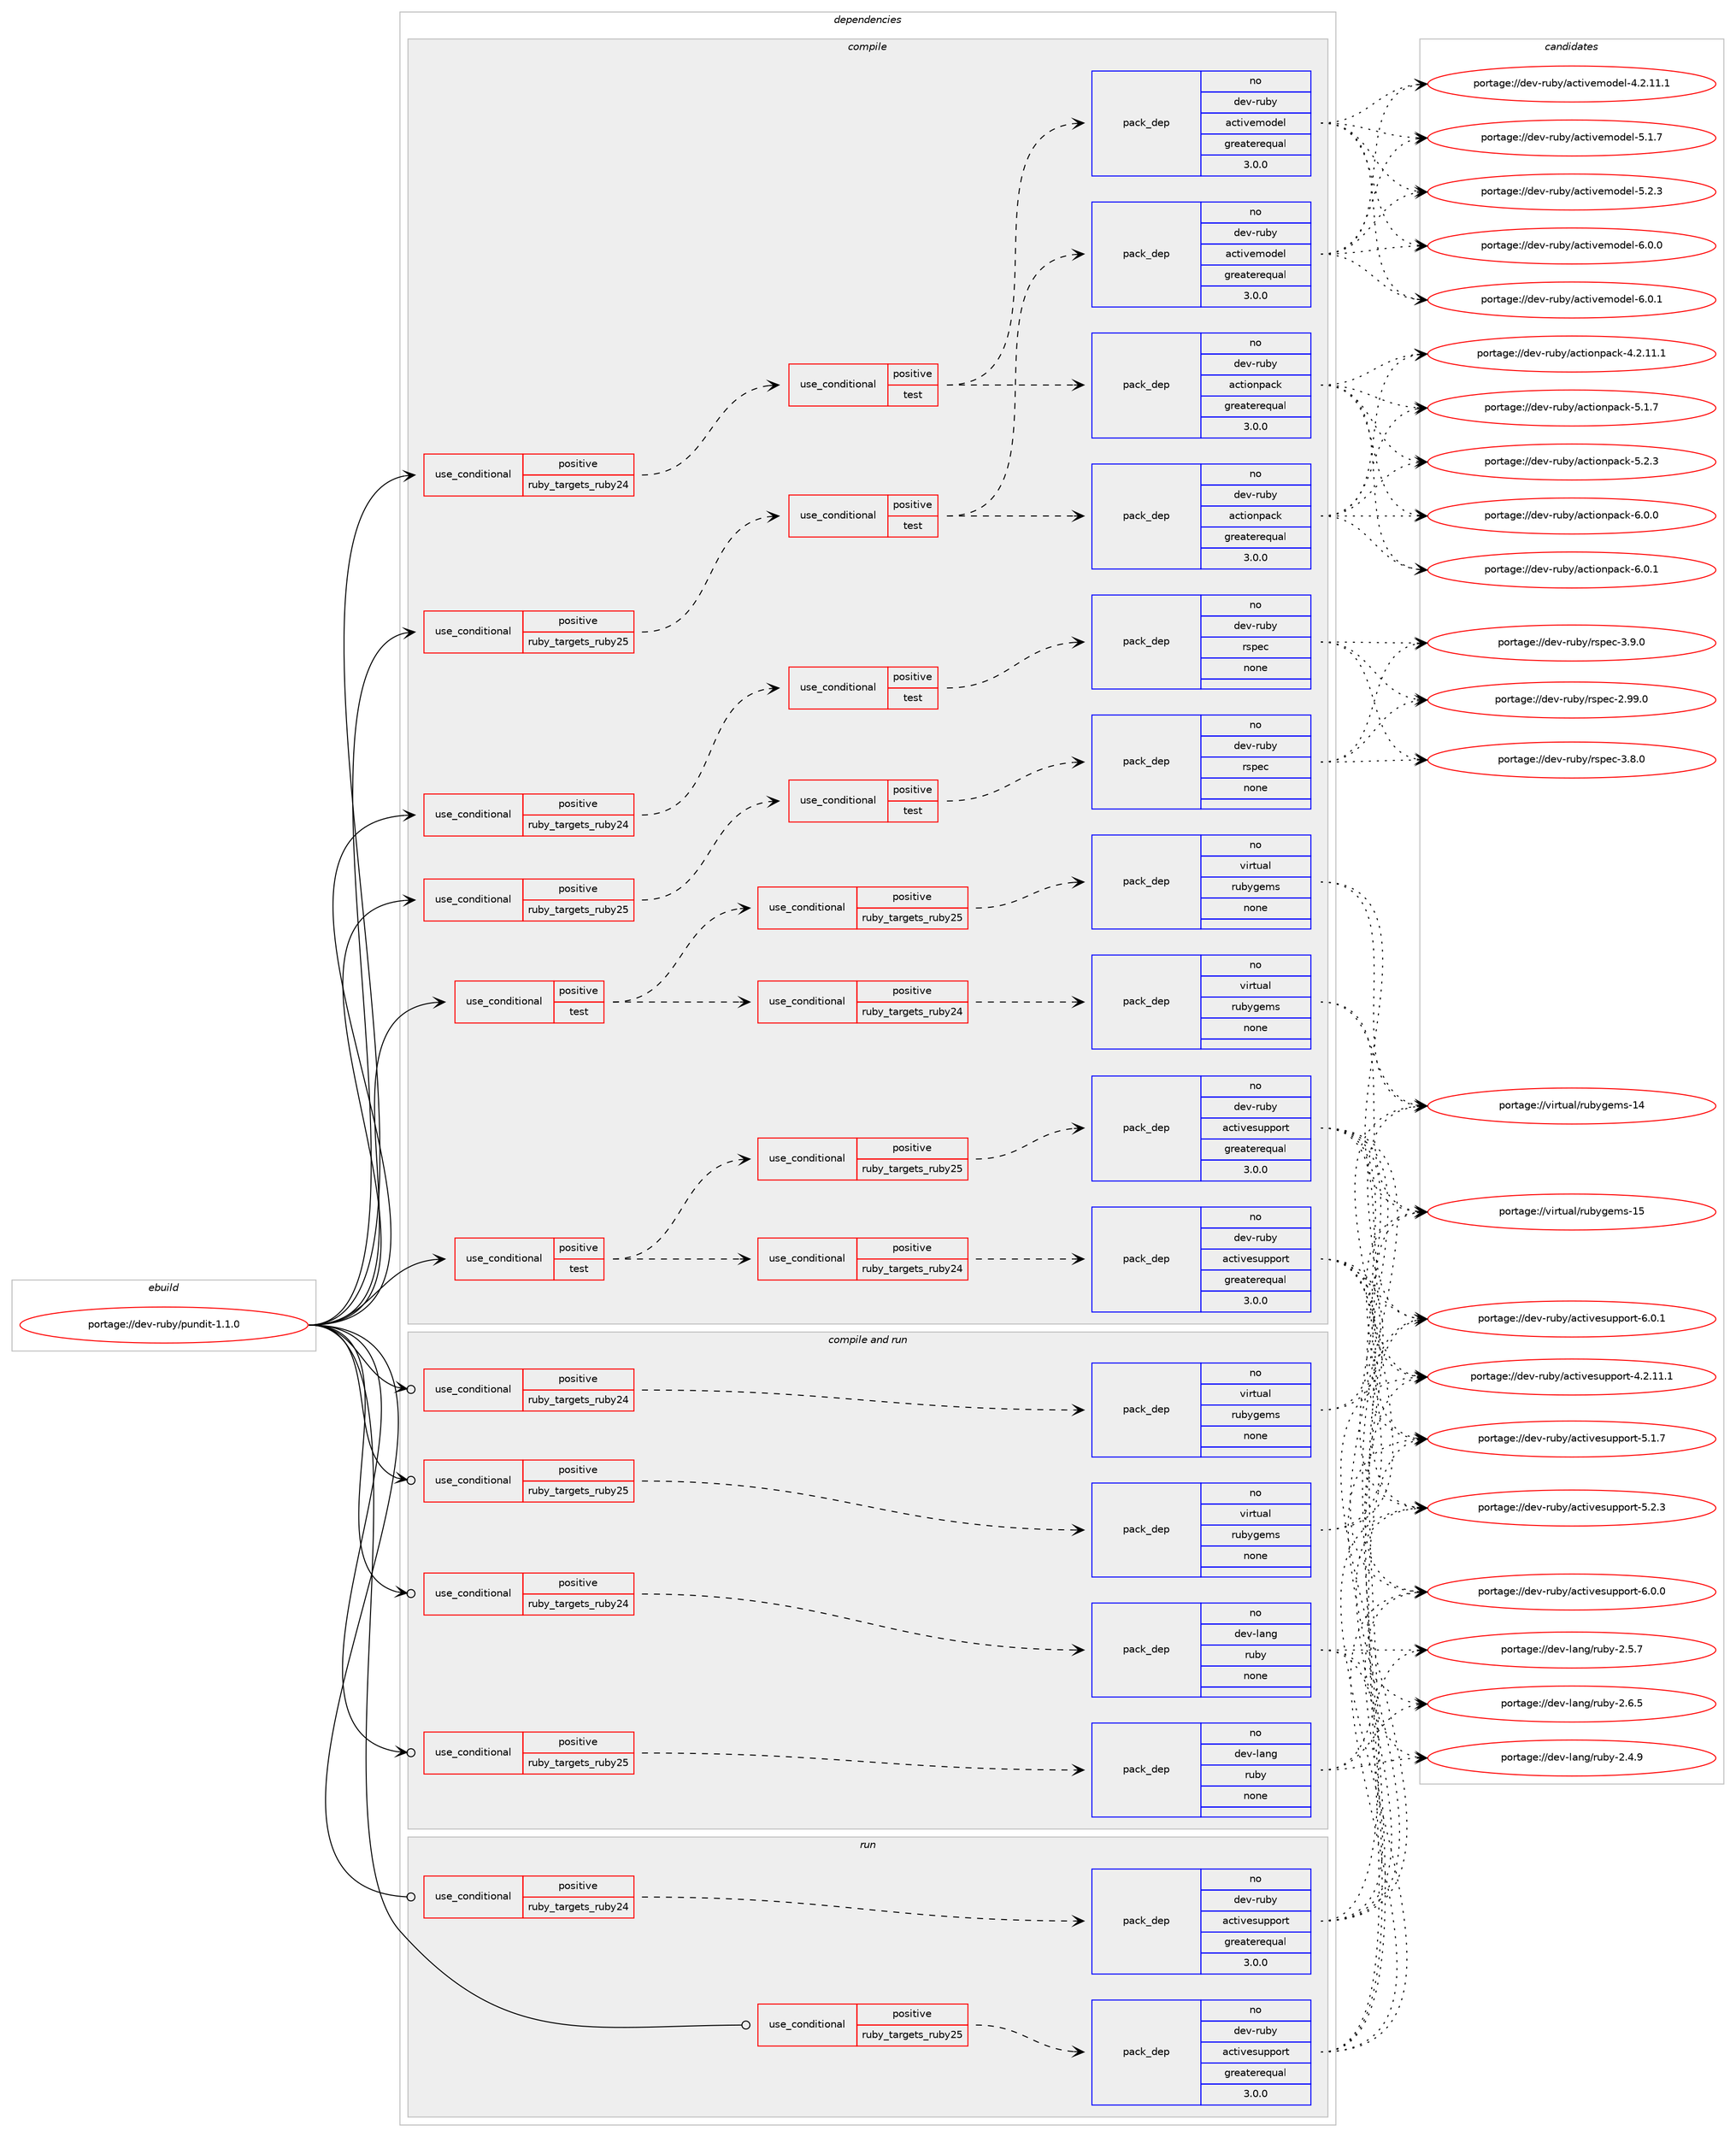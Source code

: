 digraph prolog {

# *************
# Graph options
# *************

newrank=true;
concentrate=true;
compound=true;
graph [rankdir=LR,fontname=Helvetica,fontsize=10,ranksep=1.5];#, ranksep=2.5, nodesep=0.2];
edge  [arrowhead=vee];
node  [fontname=Helvetica,fontsize=10];

# **********
# The ebuild
# **********

subgraph cluster_leftcol {
color=gray;
rank=same;
label=<<i>ebuild</i>>;
id [label="portage://dev-ruby/pundit-1.1.0", color=red, width=4, href="../dev-ruby/pundit-1.1.0.svg"];
}

# ****************
# The dependencies
# ****************

subgraph cluster_midcol {
color=gray;
label=<<i>dependencies</i>>;
subgraph cluster_compile {
fillcolor="#eeeeee";
style=filled;
label=<<i>compile</i>>;
subgraph cond59567 {
dependency235287 [label=<<TABLE BORDER="0" CELLBORDER="1" CELLSPACING="0" CELLPADDING="4"><TR><TD ROWSPAN="3" CELLPADDING="10">use_conditional</TD></TR><TR><TD>positive</TD></TR><TR><TD>ruby_targets_ruby24</TD></TR></TABLE>>, shape=none, color=red];
subgraph cond59568 {
dependency235288 [label=<<TABLE BORDER="0" CELLBORDER="1" CELLSPACING="0" CELLPADDING="4"><TR><TD ROWSPAN="3" CELLPADDING="10">use_conditional</TD></TR><TR><TD>positive</TD></TR><TR><TD>test</TD></TR></TABLE>>, shape=none, color=red];
subgraph pack172165 {
dependency235289 [label=<<TABLE BORDER="0" CELLBORDER="1" CELLSPACING="0" CELLPADDING="4" WIDTH="220"><TR><TD ROWSPAN="6" CELLPADDING="30">pack_dep</TD></TR><TR><TD WIDTH="110">no</TD></TR><TR><TD>dev-ruby</TD></TR><TR><TD>actionpack</TD></TR><TR><TD>greaterequal</TD></TR><TR><TD>3.0.0</TD></TR></TABLE>>, shape=none, color=blue];
}
dependency235288:e -> dependency235289:w [weight=20,style="dashed",arrowhead="vee"];
subgraph pack172166 {
dependency235290 [label=<<TABLE BORDER="0" CELLBORDER="1" CELLSPACING="0" CELLPADDING="4" WIDTH="220"><TR><TD ROWSPAN="6" CELLPADDING="30">pack_dep</TD></TR><TR><TD WIDTH="110">no</TD></TR><TR><TD>dev-ruby</TD></TR><TR><TD>activemodel</TD></TR><TR><TD>greaterequal</TD></TR><TR><TD>3.0.0</TD></TR></TABLE>>, shape=none, color=blue];
}
dependency235288:e -> dependency235290:w [weight=20,style="dashed",arrowhead="vee"];
}
dependency235287:e -> dependency235288:w [weight=20,style="dashed",arrowhead="vee"];
}
id:e -> dependency235287:w [weight=20,style="solid",arrowhead="vee"];
subgraph cond59569 {
dependency235291 [label=<<TABLE BORDER="0" CELLBORDER="1" CELLSPACING="0" CELLPADDING="4"><TR><TD ROWSPAN="3" CELLPADDING="10">use_conditional</TD></TR><TR><TD>positive</TD></TR><TR><TD>ruby_targets_ruby24</TD></TR></TABLE>>, shape=none, color=red];
subgraph cond59570 {
dependency235292 [label=<<TABLE BORDER="0" CELLBORDER="1" CELLSPACING="0" CELLPADDING="4"><TR><TD ROWSPAN="3" CELLPADDING="10">use_conditional</TD></TR><TR><TD>positive</TD></TR><TR><TD>test</TD></TR></TABLE>>, shape=none, color=red];
subgraph pack172167 {
dependency235293 [label=<<TABLE BORDER="0" CELLBORDER="1" CELLSPACING="0" CELLPADDING="4" WIDTH="220"><TR><TD ROWSPAN="6" CELLPADDING="30">pack_dep</TD></TR><TR><TD WIDTH="110">no</TD></TR><TR><TD>dev-ruby</TD></TR><TR><TD>rspec</TD></TR><TR><TD>none</TD></TR><TR><TD></TD></TR></TABLE>>, shape=none, color=blue];
}
dependency235292:e -> dependency235293:w [weight=20,style="dashed",arrowhead="vee"];
}
dependency235291:e -> dependency235292:w [weight=20,style="dashed",arrowhead="vee"];
}
id:e -> dependency235291:w [weight=20,style="solid",arrowhead="vee"];
subgraph cond59571 {
dependency235294 [label=<<TABLE BORDER="0" CELLBORDER="1" CELLSPACING="0" CELLPADDING="4"><TR><TD ROWSPAN="3" CELLPADDING="10">use_conditional</TD></TR><TR><TD>positive</TD></TR><TR><TD>ruby_targets_ruby25</TD></TR></TABLE>>, shape=none, color=red];
subgraph cond59572 {
dependency235295 [label=<<TABLE BORDER="0" CELLBORDER="1" CELLSPACING="0" CELLPADDING="4"><TR><TD ROWSPAN="3" CELLPADDING="10">use_conditional</TD></TR><TR><TD>positive</TD></TR><TR><TD>test</TD></TR></TABLE>>, shape=none, color=red];
subgraph pack172168 {
dependency235296 [label=<<TABLE BORDER="0" CELLBORDER="1" CELLSPACING="0" CELLPADDING="4" WIDTH="220"><TR><TD ROWSPAN="6" CELLPADDING="30">pack_dep</TD></TR><TR><TD WIDTH="110">no</TD></TR><TR><TD>dev-ruby</TD></TR><TR><TD>actionpack</TD></TR><TR><TD>greaterequal</TD></TR><TR><TD>3.0.0</TD></TR></TABLE>>, shape=none, color=blue];
}
dependency235295:e -> dependency235296:w [weight=20,style="dashed",arrowhead="vee"];
subgraph pack172169 {
dependency235297 [label=<<TABLE BORDER="0" CELLBORDER="1" CELLSPACING="0" CELLPADDING="4" WIDTH="220"><TR><TD ROWSPAN="6" CELLPADDING="30">pack_dep</TD></TR><TR><TD WIDTH="110">no</TD></TR><TR><TD>dev-ruby</TD></TR><TR><TD>activemodel</TD></TR><TR><TD>greaterequal</TD></TR><TR><TD>3.0.0</TD></TR></TABLE>>, shape=none, color=blue];
}
dependency235295:e -> dependency235297:w [weight=20,style="dashed",arrowhead="vee"];
}
dependency235294:e -> dependency235295:w [weight=20,style="dashed",arrowhead="vee"];
}
id:e -> dependency235294:w [weight=20,style="solid",arrowhead="vee"];
subgraph cond59573 {
dependency235298 [label=<<TABLE BORDER="0" CELLBORDER="1" CELLSPACING="0" CELLPADDING="4"><TR><TD ROWSPAN="3" CELLPADDING="10">use_conditional</TD></TR><TR><TD>positive</TD></TR><TR><TD>ruby_targets_ruby25</TD></TR></TABLE>>, shape=none, color=red];
subgraph cond59574 {
dependency235299 [label=<<TABLE BORDER="0" CELLBORDER="1" CELLSPACING="0" CELLPADDING="4"><TR><TD ROWSPAN="3" CELLPADDING="10">use_conditional</TD></TR><TR><TD>positive</TD></TR><TR><TD>test</TD></TR></TABLE>>, shape=none, color=red];
subgraph pack172170 {
dependency235300 [label=<<TABLE BORDER="0" CELLBORDER="1" CELLSPACING="0" CELLPADDING="4" WIDTH="220"><TR><TD ROWSPAN="6" CELLPADDING="30">pack_dep</TD></TR><TR><TD WIDTH="110">no</TD></TR><TR><TD>dev-ruby</TD></TR><TR><TD>rspec</TD></TR><TR><TD>none</TD></TR><TR><TD></TD></TR></TABLE>>, shape=none, color=blue];
}
dependency235299:e -> dependency235300:w [weight=20,style="dashed",arrowhead="vee"];
}
dependency235298:e -> dependency235299:w [weight=20,style="dashed",arrowhead="vee"];
}
id:e -> dependency235298:w [weight=20,style="solid",arrowhead="vee"];
subgraph cond59575 {
dependency235301 [label=<<TABLE BORDER="0" CELLBORDER="1" CELLSPACING="0" CELLPADDING="4"><TR><TD ROWSPAN="3" CELLPADDING="10">use_conditional</TD></TR><TR><TD>positive</TD></TR><TR><TD>test</TD></TR></TABLE>>, shape=none, color=red];
subgraph cond59576 {
dependency235302 [label=<<TABLE BORDER="0" CELLBORDER="1" CELLSPACING="0" CELLPADDING="4"><TR><TD ROWSPAN="3" CELLPADDING="10">use_conditional</TD></TR><TR><TD>positive</TD></TR><TR><TD>ruby_targets_ruby24</TD></TR></TABLE>>, shape=none, color=red];
subgraph pack172171 {
dependency235303 [label=<<TABLE BORDER="0" CELLBORDER="1" CELLSPACING="0" CELLPADDING="4" WIDTH="220"><TR><TD ROWSPAN="6" CELLPADDING="30">pack_dep</TD></TR><TR><TD WIDTH="110">no</TD></TR><TR><TD>dev-ruby</TD></TR><TR><TD>activesupport</TD></TR><TR><TD>greaterequal</TD></TR><TR><TD>3.0.0</TD></TR></TABLE>>, shape=none, color=blue];
}
dependency235302:e -> dependency235303:w [weight=20,style="dashed",arrowhead="vee"];
}
dependency235301:e -> dependency235302:w [weight=20,style="dashed",arrowhead="vee"];
subgraph cond59577 {
dependency235304 [label=<<TABLE BORDER="0" CELLBORDER="1" CELLSPACING="0" CELLPADDING="4"><TR><TD ROWSPAN="3" CELLPADDING="10">use_conditional</TD></TR><TR><TD>positive</TD></TR><TR><TD>ruby_targets_ruby25</TD></TR></TABLE>>, shape=none, color=red];
subgraph pack172172 {
dependency235305 [label=<<TABLE BORDER="0" CELLBORDER="1" CELLSPACING="0" CELLPADDING="4" WIDTH="220"><TR><TD ROWSPAN="6" CELLPADDING="30">pack_dep</TD></TR><TR><TD WIDTH="110">no</TD></TR><TR><TD>dev-ruby</TD></TR><TR><TD>activesupport</TD></TR><TR><TD>greaterequal</TD></TR><TR><TD>3.0.0</TD></TR></TABLE>>, shape=none, color=blue];
}
dependency235304:e -> dependency235305:w [weight=20,style="dashed",arrowhead="vee"];
}
dependency235301:e -> dependency235304:w [weight=20,style="dashed",arrowhead="vee"];
}
id:e -> dependency235301:w [weight=20,style="solid",arrowhead="vee"];
subgraph cond59578 {
dependency235306 [label=<<TABLE BORDER="0" CELLBORDER="1" CELLSPACING="0" CELLPADDING="4"><TR><TD ROWSPAN="3" CELLPADDING="10">use_conditional</TD></TR><TR><TD>positive</TD></TR><TR><TD>test</TD></TR></TABLE>>, shape=none, color=red];
subgraph cond59579 {
dependency235307 [label=<<TABLE BORDER="0" CELLBORDER="1" CELLSPACING="0" CELLPADDING="4"><TR><TD ROWSPAN="3" CELLPADDING="10">use_conditional</TD></TR><TR><TD>positive</TD></TR><TR><TD>ruby_targets_ruby24</TD></TR></TABLE>>, shape=none, color=red];
subgraph pack172173 {
dependency235308 [label=<<TABLE BORDER="0" CELLBORDER="1" CELLSPACING="0" CELLPADDING="4" WIDTH="220"><TR><TD ROWSPAN="6" CELLPADDING="30">pack_dep</TD></TR><TR><TD WIDTH="110">no</TD></TR><TR><TD>virtual</TD></TR><TR><TD>rubygems</TD></TR><TR><TD>none</TD></TR><TR><TD></TD></TR></TABLE>>, shape=none, color=blue];
}
dependency235307:e -> dependency235308:w [weight=20,style="dashed",arrowhead="vee"];
}
dependency235306:e -> dependency235307:w [weight=20,style="dashed",arrowhead="vee"];
subgraph cond59580 {
dependency235309 [label=<<TABLE BORDER="0" CELLBORDER="1" CELLSPACING="0" CELLPADDING="4"><TR><TD ROWSPAN="3" CELLPADDING="10">use_conditional</TD></TR><TR><TD>positive</TD></TR><TR><TD>ruby_targets_ruby25</TD></TR></TABLE>>, shape=none, color=red];
subgraph pack172174 {
dependency235310 [label=<<TABLE BORDER="0" CELLBORDER="1" CELLSPACING="0" CELLPADDING="4" WIDTH="220"><TR><TD ROWSPAN="6" CELLPADDING="30">pack_dep</TD></TR><TR><TD WIDTH="110">no</TD></TR><TR><TD>virtual</TD></TR><TR><TD>rubygems</TD></TR><TR><TD>none</TD></TR><TR><TD></TD></TR></TABLE>>, shape=none, color=blue];
}
dependency235309:e -> dependency235310:w [weight=20,style="dashed",arrowhead="vee"];
}
dependency235306:e -> dependency235309:w [weight=20,style="dashed",arrowhead="vee"];
}
id:e -> dependency235306:w [weight=20,style="solid",arrowhead="vee"];
}
subgraph cluster_compileandrun {
fillcolor="#eeeeee";
style=filled;
label=<<i>compile and run</i>>;
subgraph cond59581 {
dependency235311 [label=<<TABLE BORDER="0" CELLBORDER="1" CELLSPACING="0" CELLPADDING="4"><TR><TD ROWSPAN="3" CELLPADDING="10">use_conditional</TD></TR><TR><TD>positive</TD></TR><TR><TD>ruby_targets_ruby24</TD></TR></TABLE>>, shape=none, color=red];
subgraph pack172175 {
dependency235312 [label=<<TABLE BORDER="0" CELLBORDER="1" CELLSPACING="0" CELLPADDING="4" WIDTH="220"><TR><TD ROWSPAN="6" CELLPADDING="30">pack_dep</TD></TR><TR><TD WIDTH="110">no</TD></TR><TR><TD>dev-lang</TD></TR><TR><TD>ruby</TD></TR><TR><TD>none</TD></TR><TR><TD></TD></TR></TABLE>>, shape=none, color=blue];
}
dependency235311:e -> dependency235312:w [weight=20,style="dashed",arrowhead="vee"];
}
id:e -> dependency235311:w [weight=20,style="solid",arrowhead="odotvee"];
subgraph cond59582 {
dependency235313 [label=<<TABLE BORDER="0" CELLBORDER="1" CELLSPACING="0" CELLPADDING="4"><TR><TD ROWSPAN="3" CELLPADDING="10">use_conditional</TD></TR><TR><TD>positive</TD></TR><TR><TD>ruby_targets_ruby24</TD></TR></TABLE>>, shape=none, color=red];
subgraph pack172176 {
dependency235314 [label=<<TABLE BORDER="0" CELLBORDER="1" CELLSPACING="0" CELLPADDING="4" WIDTH="220"><TR><TD ROWSPAN="6" CELLPADDING="30">pack_dep</TD></TR><TR><TD WIDTH="110">no</TD></TR><TR><TD>virtual</TD></TR><TR><TD>rubygems</TD></TR><TR><TD>none</TD></TR><TR><TD></TD></TR></TABLE>>, shape=none, color=blue];
}
dependency235313:e -> dependency235314:w [weight=20,style="dashed",arrowhead="vee"];
}
id:e -> dependency235313:w [weight=20,style="solid",arrowhead="odotvee"];
subgraph cond59583 {
dependency235315 [label=<<TABLE BORDER="0" CELLBORDER="1" CELLSPACING="0" CELLPADDING="4"><TR><TD ROWSPAN="3" CELLPADDING="10">use_conditional</TD></TR><TR><TD>positive</TD></TR><TR><TD>ruby_targets_ruby25</TD></TR></TABLE>>, shape=none, color=red];
subgraph pack172177 {
dependency235316 [label=<<TABLE BORDER="0" CELLBORDER="1" CELLSPACING="0" CELLPADDING="4" WIDTH="220"><TR><TD ROWSPAN="6" CELLPADDING="30">pack_dep</TD></TR><TR><TD WIDTH="110">no</TD></TR><TR><TD>dev-lang</TD></TR><TR><TD>ruby</TD></TR><TR><TD>none</TD></TR><TR><TD></TD></TR></TABLE>>, shape=none, color=blue];
}
dependency235315:e -> dependency235316:w [weight=20,style="dashed",arrowhead="vee"];
}
id:e -> dependency235315:w [weight=20,style="solid",arrowhead="odotvee"];
subgraph cond59584 {
dependency235317 [label=<<TABLE BORDER="0" CELLBORDER="1" CELLSPACING="0" CELLPADDING="4"><TR><TD ROWSPAN="3" CELLPADDING="10">use_conditional</TD></TR><TR><TD>positive</TD></TR><TR><TD>ruby_targets_ruby25</TD></TR></TABLE>>, shape=none, color=red];
subgraph pack172178 {
dependency235318 [label=<<TABLE BORDER="0" CELLBORDER="1" CELLSPACING="0" CELLPADDING="4" WIDTH="220"><TR><TD ROWSPAN="6" CELLPADDING="30">pack_dep</TD></TR><TR><TD WIDTH="110">no</TD></TR><TR><TD>virtual</TD></TR><TR><TD>rubygems</TD></TR><TR><TD>none</TD></TR><TR><TD></TD></TR></TABLE>>, shape=none, color=blue];
}
dependency235317:e -> dependency235318:w [weight=20,style="dashed",arrowhead="vee"];
}
id:e -> dependency235317:w [weight=20,style="solid",arrowhead="odotvee"];
}
subgraph cluster_run {
fillcolor="#eeeeee";
style=filled;
label=<<i>run</i>>;
subgraph cond59585 {
dependency235319 [label=<<TABLE BORDER="0" CELLBORDER="1" CELLSPACING="0" CELLPADDING="4"><TR><TD ROWSPAN="3" CELLPADDING="10">use_conditional</TD></TR><TR><TD>positive</TD></TR><TR><TD>ruby_targets_ruby24</TD></TR></TABLE>>, shape=none, color=red];
subgraph pack172179 {
dependency235320 [label=<<TABLE BORDER="0" CELLBORDER="1" CELLSPACING="0" CELLPADDING="4" WIDTH="220"><TR><TD ROWSPAN="6" CELLPADDING="30">pack_dep</TD></TR><TR><TD WIDTH="110">no</TD></TR><TR><TD>dev-ruby</TD></TR><TR><TD>activesupport</TD></TR><TR><TD>greaterequal</TD></TR><TR><TD>3.0.0</TD></TR></TABLE>>, shape=none, color=blue];
}
dependency235319:e -> dependency235320:w [weight=20,style="dashed",arrowhead="vee"];
}
id:e -> dependency235319:w [weight=20,style="solid",arrowhead="odot"];
subgraph cond59586 {
dependency235321 [label=<<TABLE BORDER="0" CELLBORDER="1" CELLSPACING="0" CELLPADDING="4"><TR><TD ROWSPAN="3" CELLPADDING="10">use_conditional</TD></TR><TR><TD>positive</TD></TR><TR><TD>ruby_targets_ruby25</TD></TR></TABLE>>, shape=none, color=red];
subgraph pack172180 {
dependency235322 [label=<<TABLE BORDER="0" CELLBORDER="1" CELLSPACING="0" CELLPADDING="4" WIDTH="220"><TR><TD ROWSPAN="6" CELLPADDING="30">pack_dep</TD></TR><TR><TD WIDTH="110">no</TD></TR><TR><TD>dev-ruby</TD></TR><TR><TD>activesupport</TD></TR><TR><TD>greaterequal</TD></TR><TR><TD>3.0.0</TD></TR></TABLE>>, shape=none, color=blue];
}
dependency235321:e -> dependency235322:w [weight=20,style="dashed",arrowhead="vee"];
}
id:e -> dependency235321:w [weight=20,style="solid",arrowhead="odot"];
}
}

# **************
# The candidates
# **************

subgraph cluster_choices {
rank=same;
color=gray;
label=<<i>candidates</i>>;

subgraph choice172165 {
color=black;
nodesep=1;
choiceportage10010111845114117981214797991161051111101129799107455246504649494649 [label="portage://dev-ruby/actionpack-4.2.11.1", color=red, width=4,href="../dev-ruby/actionpack-4.2.11.1.svg"];
choiceportage10010111845114117981214797991161051111101129799107455346494655 [label="portage://dev-ruby/actionpack-5.1.7", color=red, width=4,href="../dev-ruby/actionpack-5.1.7.svg"];
choiceportage10010111845114117981214797991161051111101129799107455346504651 [label="portage://dev-ruby/actionpack-5.2.3", color=red, width=4,href="../dev-ruby/actionpack-5.2.3.svg"];
choiceportage10010111845114117981214797991161051111101129799107455446484648 [label="portage://dev-ruby/actionpack-6.0.0", color=red, width=4,href="../dev-ruby/actionpack-6.0.0.svg"];
choiceportage10010111845114117981214797991161051111101129799107455446484649 [label="portage://dev-ruby/actionpack-6.0.1", color=red, width=4,href="../dev-ruby/actionpack-6.0.1.svg"];
dependency235289:e -> choiceportage10010111845114117981214797991161051111101129799107455246504649494649:w [style=dotted,weight="100"];
dependency235289:e -> choiceportage10010111845114117981214797991161051111101129799107455346494655:w [style=dotted,weight="100"];
dependency235289:e -> choiceportage10010111845114117981214797991161051111101129799107455346504651:w [style=dotted,weight="100"];
dependency235289:e -> choiceportage10010111845114117981214797991161051111101129799107455446484648:w [style=dotted,weight="100"];
dependency235289:e -> choiceportage10010111845114117981214797991161051111101129799107455446484649:w [style=dotted,weight="100"];
}
subgraph choice172166 {
color=black;
nodesep=1;
choiceportage1001011184511411798121479799116105118101109111100101108455246504649494649 [label="portage://dev-ruby/activemodel-4.2.11.1", color=red, width=4,href="../dev-ruby/activemodel-4.2.11.1.svg"];
choiceportage1001011184511411798121479799116105118101109111100101108455346494655 [label="portage://dev-ruby/activemodel-5.1.7", color=red, width=4,href="../dev-ruby/activemodel-5.1.7.svg"];
choiceportage1001011184511411798121479799116105118101109111100101108455346504651 [label="portage://dev-ruby/activemodel-5.2.3", color=red, width=4,href="../dev-ruby/activemodel-5.2.3.svg"];
choiceportage1001011184511411798121479799116105118101109111100101108455446484648 [label="portage://dev-ruby/activemodel-6.0.0", color=red, width=4,href="../dev-ruby/activemodel-6.0.0.svg"];
choiceportage1001011184511411798121479799116105118101109111100101108455446484649 [label="portage://dev-ruby/activemodel-6.0.1", color=red, width=4,href="../dev-ruby/activemodel-6.0.1.svg"];
dependency235290:e -> choiceportage1001011184511411798121479799116105118101109111100101108455246504649494649:w [style=dotted,weight="100"];
dependency235290:e -> choiceportage1001011184511411798121479799116105118101109111100101108455346494655:w [style=dotted,weight="100"];
dependency235290:e -> choiceportage1001011184511411798121479799116105118101109111100101108455346504651:w [style=dotted,weight="100"];
dependency235290:e -> choiceportage1001011184511411798121479799116105118101109111100101108455446484648:w [style=dotted,weight="100"];
dependency235290:e -> choiceportage1001011184511411798121479799116105118101109111100101108455446484649:w [style=dotted,weight="100"];
}
subgraph choice172167 {
color=black;
nodesep=1;
choiceportage1001011184511411798121471141151121019945504657574648 [label="portage://dev-ruby/rspec-2.99.0", color=red, width=4,href="../dev-ruby/rspec-2.99.0.svg"];
choiceportage10010111845114117981214711411511210199455146564648 [label="portage://dev-ruby/rspec-3.8.0", color=red, width=4,href="../dev-ruby/rspec-3.8.0.svg"];
choiceportage10010111845114117981214711411511210199455146574648 [label="portage://dev-ruby/rspec-3.9.0", color=red, width=4,href="../dev-ruby/rspec-3.9.0.svg"];
dependency235293:e -> choiceportage1001011184511411798121471141151121019945504657574648:w [style=dotted,weight="100"];
dependency235293:e -> choiceportage10010111845114117981214711411511210199455146564648:w [style=dotted,weight="100"];
dependency235293:e -> choiceportage10010111845114117981214711411511210199455146574648:w [style=dotted,weight="100"];
}
subgraph choice172168 {
color=black;
nodesep=1;
choiceportage10010111845114117981214797991161051111101129799107455246504649494649 [label="portage://dev-ruby/actionpack-4.2.11.1", color=red, width=4,href="../dev-ruby/actionpack-4.2.11.1.svg"];
choiceportage10010111845114117981214797991161051111101129799107455346494655 [label="portage://dev-ruby/actionpack-5.1.7", color=red, width=4,href="../dev-ruby/actionpack-5.1.7.svg"];
choiceportage10010111845114117981214797991161051111101129799107455346504651 [label="portage://dev-ruby/actionpack-5.2.3", color=red, width=4,href="../dev-ruby/actionpack-5.2.3.svg"];
choiceportage10010111845114117981214797991161051111101129799107455446484648 [label="portage://dev-ruby/actionpack-6.0.0", color=red, width=4,href="../dev-ruby/actionpack-6.0.0.svg"];
choiceportage10010111845114117981214797991161051111101129799107455446484649 [label="portage://dev-ruby/actionpack-6.0.1", color=red, width=4,href="../dev-ruby/actionpack-6.0.1.svg"];
dependency235296:e -> choiceportage10010111845114117981214797991161051111101129799107455246504649494649:w [style=dotted,weight="100"];
dependency235296:e -> choiceportage10010111845114117981214797991161051111101129799107455346494655:w [style=dotted,weight="100"];
dependency235296:e -> choiceportage10010111845114117981214797991161051111101129799107455346504651:w [style=dotted,weight="100"];
dependency235296:e -> choiceportage10010111845114117981214797991161051111101129799107455446484648:w [style=dotted,weight="100"];
dependency235296:e -> choiceportage10010111845114117981214797991161051111101129799107455446484649:w [style=dotted,weight="100"];
}
subgraph choice172169 {
color=black;
nodesep=1;
choiceportage1001011184511411798121479799116105118101109111100101108455246504649494649 [label="portage://dev-ruby/activemodel-4.2.11.1", color=red, width=4,href="../dev-ruby/activemodel-4.2.11.1.svg"];
choiceportage1001011184511411798121479799116105118101109111100101108455346494655 [label="portage://dev-ruby/activemodel-5.1.7", color=red, width=4,href="../dev-ruby/activemodel-5.1.7.svg"];
choiceportage1001011184511411798121479799116105118101109111100101108455346504651 [label="portage://dev-ruby/activemodel-5.2.3", color=red, width=4,href="../dev-ruby/activemodel-5.2.3.svg"];
choiceportage1001011184511411798121479799116105118101109111100101108455446484648 [label="portage://dev-ruby/activemodel-6.0.0", color=red, width=4,href="../dev-ruby/activemodel-6.0.0.svg"];
choiceportage1001011184511411798121479799116105118101109111100101108455446484649 [label="portage://dev-ruby/activemodel-6.0.1", color=red, width=4,href="../dev-ruby/activemodel-6.0.1.svg"];
dependency235297:e -> choiceportage1001011184511411798121479799116105118101109111100101108455246504649494649:w [style=dotted,weight="100"];
dependency235297:e -> choiceportage1001011184511411798121479799116105118101109111100101108455346494655:w [style=dotted,weight="100"];
dependency235297:e -> choiceportage1001011184511411798121479799116105118101109111100101108455346504651:w [style=dotted,weight="100"];
dependency235297:e -> choiceportage1001011184511411798121479799116105118101109111100101108455446484648:w [style=dotted,weight="100"];
dependency235297:e -> choiceportage1001011184511411798121479799116105118101109111100101108455446484649:w [style=dotted,weight="100"];
}
subgraph choice172170 {
color=black;
nodesep=1;
choiceportage1001011184511411798121471141151121019945504657574648 [label="portage://dev-ruby/rspec-2.99.0", color=red, width=4,href="../dev-ruby/rspec-2.99.0.svg"];
choiceportage10010111845114117981214711411511210199455146564648 [label="portage://dev-ruby/rspec-3.8.0", color=red, width=4,href="../dev-ruby/rspec-3.8.0.svg"];
choiceportage10010111845114117981214711411511210199455146574648 [label="portage://dev-ruby/rspec-3.9.0", color=red, width=4,href="../dev-ruby/rspec-3.9.0.svg"];
dependency235300:e -> choiceportage1001011184511411798121471141151121019945504657574648:w [style=dotted,weight="100"];
dependency235300:e -> choiceportage10010111845114117981214711411511210199455146564648:w [style=dotted,weight="100"];
dependency235300:e -> choiceportage10010111845114117981214711411511210199455146574648:w [style=dotted,weight="100"];
}
subgraph choice172171 {
color=black;
nodesep=1;
choiceportage1001011184511411798121479799116105118101115117112112111114116455246504649494649 [label="portage://dev-ruby/activesupport-4.2.11.1", color=red, width=4,href="../dev-ruby/activesupport-4.2.11.1.svg"];
choiceportage1001011184511411798121479799116105118101115117112112111114116455346494655 [label="portage://dev-ruby/activesupport-5.1.7", color=red, width=4,href="../dev-ruby/activesupport-5.1.7.svg"];
choiceportage1001011184511411798121479799116105118101115117112112111114116455346504651 [label="portage://dev-ruby/activesupport-5.2.3", color=red, width=4,href="../dev-ruby/activesupport-5.2.3.svg"];
choiceportage1001011184511411798121479799116105118101115117112112111114116455446484648 [label="portage://dev-ruby/activesupport-6.0.0", color=red, width=4,href="../dev-ruby/activesupport-6.0.0.svg"];
choiceportage1001011184511411798121479799116105118101115117112112111114116455446484649 [label="portage://dev-ruby/activesupport-6.0.1", color=red, width=4,href="../dev-ruby/activesupport-6.0.1.svg"];
dependency235303:e -> choiceportage1001011184511411798121479799116105118101115117112112111114116455246504649494649:w [style=dotted,weight="100"];
dependency235303:e -> choiceportage1001011184511411798121479799116105118101115117112112111114116455346494655:w [style=dotted,weight="100"];
dependency235303:e -> choiceportage1001011184511411798121479799116105118101115117112112111114116455346504651:w [style=dotted,weight="100"];
dependency235303:e -> choiceportage1001011184511411798121479799116105118101115117112112111114116455446484648:w [style=dotted,weight="100"];
dependency235303:e -> choiceportage1001011184511411798121479799116105118101115117112112111114116455446484649:w [style=dotted,weight="100"];
}
subgraph choice172172 {
color=black;
nodesep=1;
choiceportage1001011184511411798121479799116105118101115117112112111114116455246504649494649 [label="portage://dev-ruby/activesupport-4.2.11.1", color=red, width=4,href="../dev-ruby/activesupport-4.2.11.1.svg"];
choiceportage1001011184511411798121479799116105118101115117112112111114116455346494655 [label="portage://dev-ruby/activesupport-5.1.7", color=red, width=4,href="../dev-ruby/activesupport-5.1.7.svg"];
choiceportage1001011184511411798121479799116105118101115117112112111114116455346504651 [label="portage://dev-ruby/activesupport-5.2.3", color=red, width=4,href="../dev-ruby/activesupport-5.2.3.svg"];
choiceportage1001011184511411798121479799116105118101115117112112111114116455446484648 [label="portage://dev-ruby/activesupport-6.0.0", color=red, width=4,href="../dev-ruby/activesupport-6.0.0.svg"];
choiceportage1001011184511411798121479799116105118101115117112112111114116455446484649 [label="portage://dev-ruby/activesupport-6.0.1", color=red, width=4,href="../dev-ruby/activesupport-6.0.1.svg"];
dependency235305:e -> choiceportage1001011184511411798121479799116105118101115117112112111114116455246504649494649:w [style=dotted,weight="100"];
dependency235305:e -> choiceportage1001011184511411798121479799116105118101115117112112111114116455346494655:w [style=dotted,weight="100"];
dependency235305:e -> choiceportage1001011184511411798121479799116105118101115117112112111114116455346504651:w [style=dotted,weight="100"];
dependency235305:e -> choiceportage1001011184511411798121479799116105118101115117112112111114116455446484648:w [style=dotted,weight="100"];
dependency235305:e -> choiceportage1001011184511411798121479799116105118101115117112112111114116455446484649:w [style=dotted,weight="100"];
}
subgraph choice172173 {
color=black;
nodesep=1;
choiceportage118105114116117971084711411798121103101109115454952 [label="portage://virtual/rubygems-14", color=red, width=4,href="../virtual/rubygems-14.svg"];
choiceportage118105114116117971084711411798121103101109115454953 [label="portage://virtual/rubygems-15", color=red, width=4,href="../virtual/rubygems-15.svg"];
dependency235308:e -> choiceportage118105114116117971084711411798121103101109115454952:w [style=dotted,weight="100"];
dependency235308:e -> choiceportage118105114116117971084711411798121103101109115454953:w [style=dotted,weight="100"];
}
subgraph choice172174 {
color=black;
nodesep=1;
choiceportage118105114116117971084711411798121103101109115454952 [label="portage://virtual/rubygems-14", color=red, width=4,href="../virtual/rubygems-14.svg"];
choiceportage118105114116117971084711411798121103101109115454953 [label="portage://virtual/rubygems-15", color=red, width=4,href="../virtual/rubygems-15.svg"];
dependency235310:e -> choiceportage118105114116117971084711411798121103101109115454952:w [style=dotted,weight="100"];
dependency235310:e -> choiceportage118105114116117971084711411798121103101109115454953:w [style=dotted,weight="100"];
}
subgraph choice172175 {
color=black;
nodesep=1;
choiceportage10010111845108971101034711411798121455046524657 [label="portage://dev-lang/ruby-2.4.9", color=red, width=4,href="../dev-lang/ruby-2.4.9.svg"];
choiceportage10010111845108971101034711411798121455046534655 [label="portage://dev-lang/ruby-2.5.7", color=red, width=4,href="../dev-lang/ruby-2.5.7.svg"];
choiceportage10010111845108971101034711411798121455046544653 [label="portage://dev-lang/ruby-2.6.5", color=red, width=4,href="../dev-lang/ruby-2.6.5.svg"];
dependency235312:e -> choiceportage10010111845108971101034711411798121455046524657:w [style=dotted,weight="100"];
dependency235312:e -> choiceportage10010111845108971101034711411798121455046534655:w [style=dotted,weight="100"];
dependency235312:e -> choiceportage10010111845108971101034711411798121455046544653:w [style=dotted,weight="100"];
}
subgraph choice172176 {
color=black;
nodesep=1;
choiceportage118105114116117971084711411798121103101109115454952 [label="portage://virtual/rubygems-14", color=red, width=4,href="../virtual/rubygems-14.svg"];
choiceportage118105114116117971084711411798121103101109115454953 [label="portage://virtual/rubygems-15", color=red, width=4,href="../virtual/rubygems-15.svg"];
dependency235314:e -> choiceportage118105114116117971084711411798121103101109115454952:w [style=dotted,weight="100"];
dependency235314:e -> choiceportage118105114116117971084711411798121103101109115454953:w [style=dotted,weight="100"];
}
subgraph choice172177 {
color=black;
nodesep=1;
choiceportage10010111845108971101034711411798121455046524657 [label="portage://dev-lang/ruby-2.4.9", color=red, width=4,href="../dev-lang/ruby-2.4.9.svg"];
choiceportage10010111845108971101034711411798121455046534655 [label="portage://dev-lang/ruby-2.5.7", color=red, width=4,href="../dev-lang/ruby-2.5.7.svg"];
choiceportage10010111845108971101034711411798121455046544653 [label="portage://dev-lang/ruby-2.6.5", color=red, width=4,href="../dev-lang/ruby-2.6.5.svg"];
dependency235316:e -> choiceportage10010111845108971101034711411798121455046524657:w [style=dotted,weight="100"];
dependency235316:e -> choiceportage10010111845108971101034711411798121455046534655:w [style=dotted,weight="100"];
dependency235316:e -> choiceportage10010111845108971101034711411798121455046544653:w [style=dotted,weight="100"];
}
subgraph choice172178 {
color=black;
nodesep=1;
choiceportage118105114116117971084711411798121103101109115454952 [label="portage://virtual/rubygems-14", color=red, width=4,href="../virtual/rubygems-14.svg"];
choiceportage118105114116117971084711411798121103101109115454953 [label="portage://virtual/rubygems-15", color=red, width=4,href="../virtual/rubygems-15.svg"];
dependency235318:e -> choiceportage118105114116117971084711411798121103101109115454952:w [style=dotted,weight="100"];
dependency235318:e -> choiceportage118105114116117971084711411798121103101109115454953:w [style=dotted,weight="100"];
}
subgraph choice172179 {
color=black;
nodesep=1;
choiceportage1001011184511411798121479799116105118101115117112112111114116455246504649494649 [label="portage://dev-ruby/activesupport-4.2.11.1", color=red, width=4,href="../dev-ruby/activesupport-4.2.11.1.svg"];
choiceportage1001011184511411798121479799116105118101115117112112111114116455346494655 [label="portage://dev-ruby/activesupport-5.1.7", color=red, width=4,href="../dev-ruby/activesupport-5.1.7.svg"];
choiceportage1001011184511411798121479799116105118101115117112112111114116455346504651 [label="portage://dev-ruby/activesupport-5.2.3", color=red, width=4,href="../dev-ruby/activesupport-5.2.3.svg"];
choiceportage1001011184511411798121479799116105118101115117112112111114116455446484648 [label="portage://dev-ruby/activesupport-6.0.0", color=red, width=4,href="../dev-ruby/activesupport-6.0.0.svg"];
choiceportage1001011184511411798121479799116105118101115117112112111114116455446484649 [label="portage://dev-ruby/activesupport-6.0.1", color=red, width=4,href="../dev-ruby/activesupport-6.0.1.svg"];
dependency235320:e -> choiceportage1001011184511411798121479799116105118101115117112112111114116455246504649494649:w [style=dotted,weight="100"];
dependency235320:e -> choiceportage1001011184511411798121479799116105118101115117112112111114116455346494655:w [style=dotted,weight="100"];
dependency235320:e -> choiceportage1001011184511411798121479799116105118101115117112112111114116455346504651:w [style=dotted,weight="100"];
dependency235320:e -> choiceportage1001011184511411798121479799116105118101115117112112111114116455446484648:w [style=dotted,weight="100"];
dependency235320:e -> choiceportage1001011184511411798121479799116105118101115117112112111114116455446484649:w [style=dotted,weight="100"];
}
subgraph choice172180 {
color=black;
nodesep=1;
choiceportage1001011184511411798121479799116105118101115117112112111114116455246504649494649 [label="portage://dev-ruby/activesupport-4.2.11.1", color=red, width=4,href="../dev-ruby/activesupport-4.2.11.1.svg"];
choiceportage1001011184511411798121479799116105118101115117112112111114116455346494655 [label="portage://dev-ruby/activesupport-5.1.7", color=red, width=4,href="../dev-ruby/activesupport-5.1.7.svg"];
choiceportage1001011184511411798121479799116105118101115117112112111114116455346504651 [label="portage://dev-ruby/activesupport-5.2.3", color=red, width=4,href="../dev-ruby/activesupport-5.2.3.svg"];
choiceportage1001011184511411798121479799116105118101115117112112111114116455446484648 [label="portage://dev-ruby/activesupport-6.0.0", color=red, width=4,href="../dev-ruby/activesupport-6.0.0.svg"];
choiceportage1001011184511411798121479799116105118101115117112112111114116455446484649 [label="portage://dev-ruby/activesupport-6.0.1", color=red, width=4,href="../dev-ruby/activesupport-6.0.1.svg"];
dependency235322:e -> choiceportage1001011184511411798121479799116105118101115117112112111114116455246504649494649:w [style=dotted,weight="100"];
dependency235322:e -> choiceportage1001011184511411798121479799116105118101115117112112111114116455346494655:w [style=dotted,weight="100"];
dependency235322:e -> choiceportage1001011184511411798121479799116105118101115117112112111114116455346504651:w [style=dotted,weight="100"];
dependency235322:e -> choiceportage1001011184511411798121479799116105118101115117112112111114116455446484648:w [style=dotted,weight="100"];
dependency235322:e -> choiceportage1001011184511411798121479799116105118101115117112112111114116455446484649:w [style=dotted,weight="100"];
}
}

}
